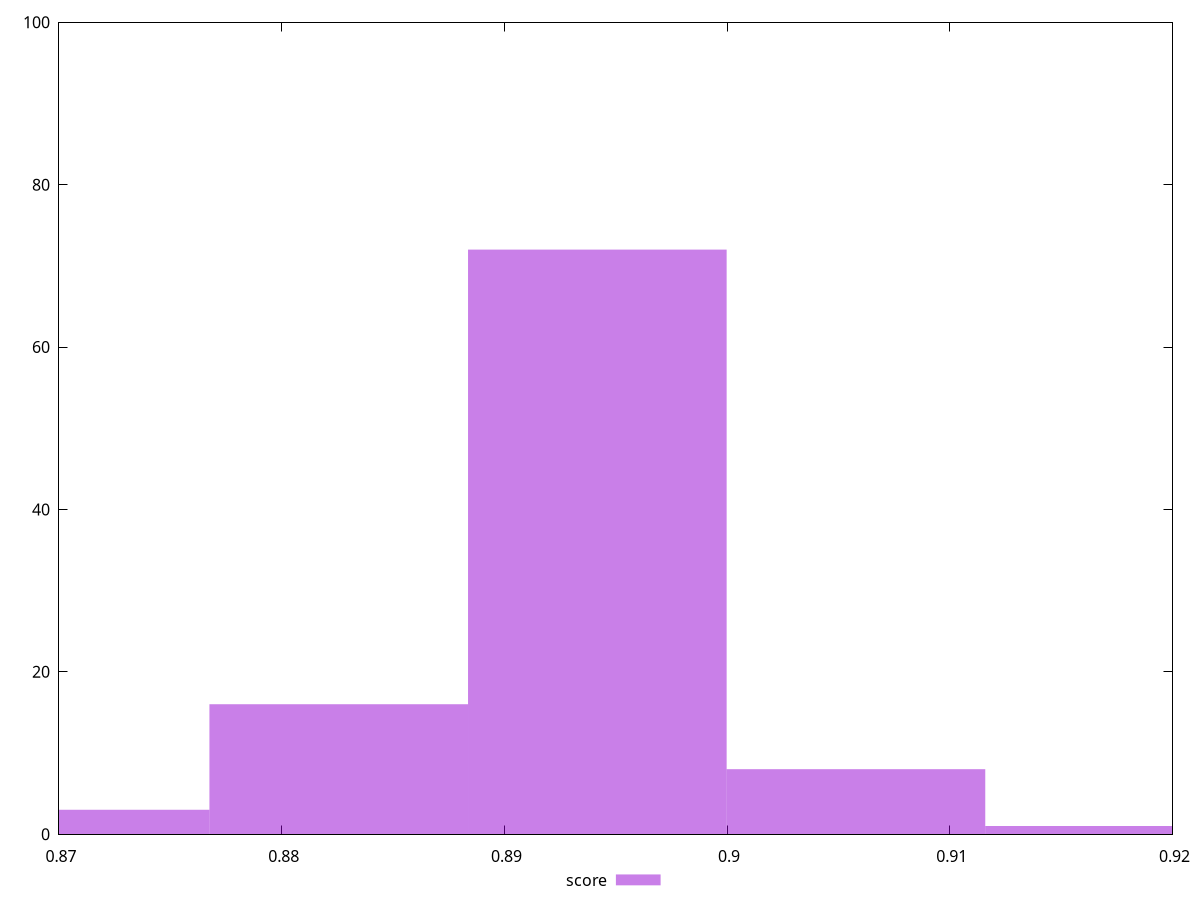 reset

$score <<EOF
0.8941734692806395 72
0.8825608268224493 16
0.9173987541970197 1
0.9057861117388295 8
0.8709481843642591 3
EOF

set key outside below
set boxwidth 0.011612642458190122
set xrange [0.87:0.92]
set yrange [0:100]
set trange [0:100]
set style fill transparent solid 0.5 noborder
set terminal svg size 640, 490 enhanced background rgb 'white'
set output "report_00025_2021-02-22T21:38:55.199Z/first-contentful-paint/samples/pages+cached+noadtech+nomedia/score/histogram.svg"

plot $score title "score" with boxes

reset
